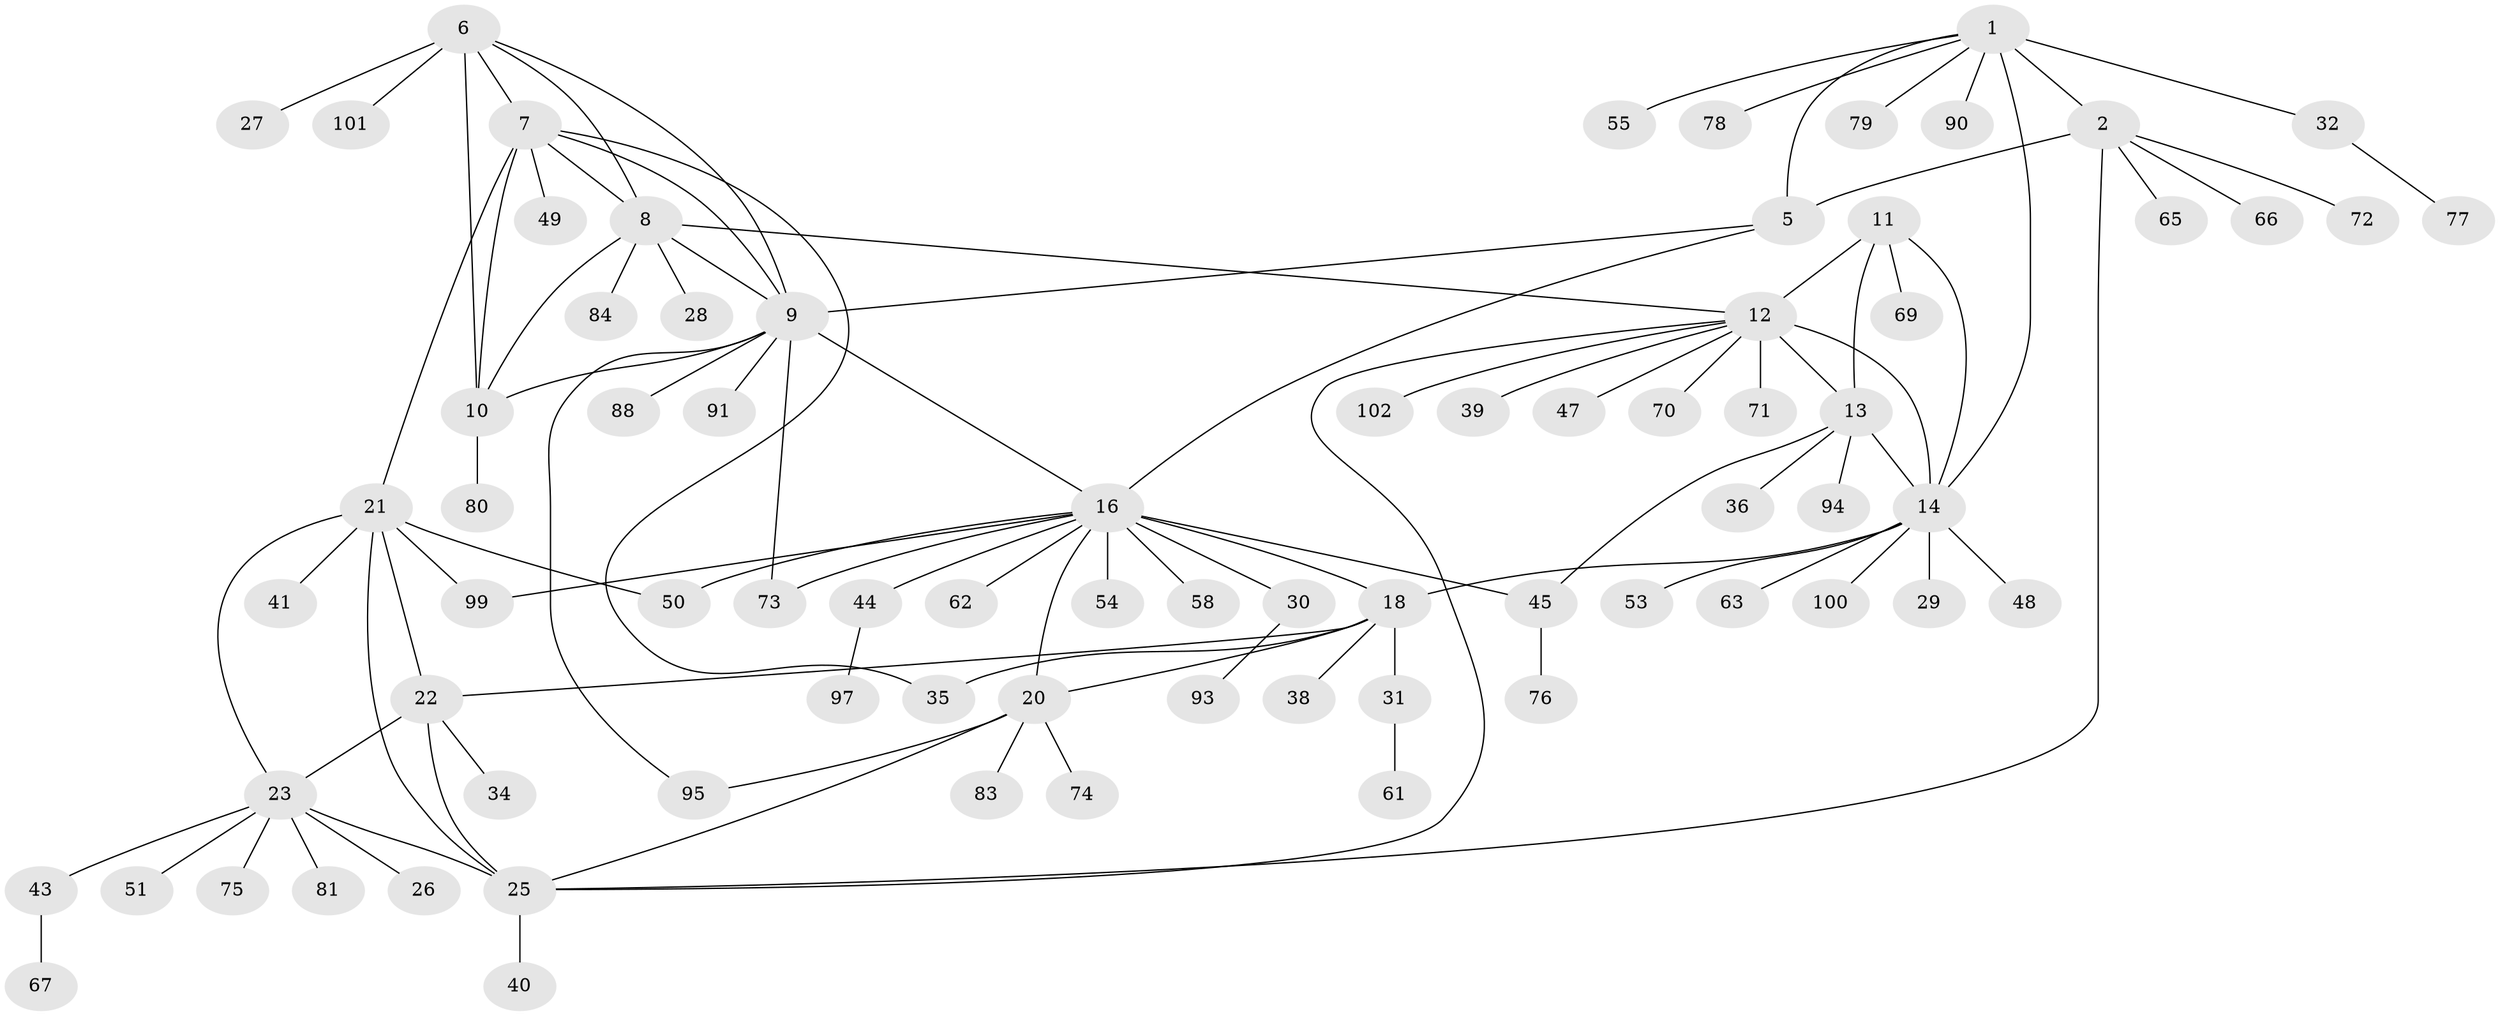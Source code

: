 // original degree distribution, {6: 0.05660377358490566, 8: 0.0660377358490566, 7: 0.03773584905660377, 11: 0.009433962264150943, 5: 0.02830188679245283, 12: 0.009433962264150943, 14: 0.009433962264150943, 9: 0.018867924528301886, 2: 0.14150943396226415, 1: 0.5660377358490566, 3: 0.05660377358490566}
// Generated by graph-tools (version 1.1) at 2025/42/03/06/25 10:42:10]
// undirected, 77 vertices, 103 edges
graph export_dot {
graph [start="1"]
  node [color=gray90,style=filled];
  1 [super="+4"];
  2 [super="+3"];
  5;
  6 [super="+92"];
  7;
  8 [super="+105"];
  9 [super="+87"];
  10 [super="+56"];
  11;
  12 [super="+15"];
  13 [super="+59"];
  14 [super="+64"];
  16 [super="+17"];
  18 [super="+19"];
  20 [super="+103"];
  21 [super="+96"];
  22 [super="+37"];
  23 [super="+24"];
  25 [super="+46"];
  26 [super="+104"];
  27;
  28;
  29;
  30 [super="+42"];
  31;
  32 [super="+33"];
  34;
  35 [super="+82"];
  36;
  38;
  39;
  40;
  41;
  43 [super="+86"];
  44;
  45 [super="+52"];
  47;
  48;
  49;
  50 [super="+57"];
  51;
  53 [super="+68"];
  54;
  55 [super="+60"];
  58;
  61 [super="+85"];
  62;
  63;
  65;
  66;
  67;
  69;
  70;
  71;
  72;
  73;
  74 [super="+98"];
  75;
  76 [super="+89"];
  77;
  78;
  79;
  80;
  81;
  83;
  84;
  88;
  90;
  91;
  93;
  94;
  95 [super="+106"];
  97;
  99;
  100;
  101;
  102;
  1 -- 2 [weight=4];
  1 -- 5 [weight=2];
  1 -- 55;
  1 -- 78;
  1 -- 32;
  1 -- 90;
  1 -- 14;
  1 -- 79;
  2 -- 5 [weight=2];
  2 -- 66;
  2 -- 72;
  2 -- 65;
  2 -- 25;
  5 -- 9;
  5 -- 16;
  6 -- 7;
  6 -- 8;
  6 -- 9;
  6 -- 10;
  6 -- 27;
  6 -- 101;
  7 -- 8;
  7 -- 9;
  7 -- 10;
  7 -- 21 [weight=2];
  7 -- 35;
  7 -- 49;
  8 -- 9;
  8 -- 10;
  8 -- 12;
  8 -- 28;
  8 -- 84;
  9 -- 10;
  9 -- 16;
  9 -- 73;
  9 -- 88;
  9 -- 91;
  9 -- 95;
  10 -- 80;
  11 -- 12 [weight=2];
  11 -- 13;
  11 -- 14;
  11 -- 69;
  12 -- 13 [weight=2];
  12 -- 14 [weight=2];
  12 -- 25;
  12 -- 47;
  12 -- 102;
  12 -- 71;
  12 -- 70;
  12 -- 39;
  13 -- 14;
  13 -- 36;
  13 -- 45;
  13 -- 94;
  14 -- 29;
  14 -- 48;
  14 -- 53;
  14 -- 63;
  14 -- 100;
  14 -- 18;
  16 -- 18 [weight=4];
  16 -- 20 [weight=2];
  16 -- 30;
  16 -- 44;
  16 -- 50;
  16 -- 54;
  16 -- 58;
  16 -- 73;
  16 -- 99;
  16 -- 62;
  16 -- 45;
  18 -- 20 [weight=2];
  18 -- 38;
  18 -- 35;
  18 -- 22;
  18 -- 31;
  20 -- 74;
  20 -- 83;
  20 -- 95;
  20 -- 25;
  21 -- 22;
  21 -- 23 [weight=2];
  21 -- 25;
  21 -- 41;
  21 -- 50;
  21 -- 99;
  22 -- 23 [weight=2];
  22 -- 25;
  22 -- 34;
  23 -- 25 [weight=2];
  23 -- 43;
  23 -- 51;
  23 -- 81;
  23 -- 26;
  23 -- 75;
  25 -- 40;
  30 -- 93;
  31 -- 61;
  32 -- 77;
  43 -- 67;
  44 -- 97;
  45 -- 76;
}
